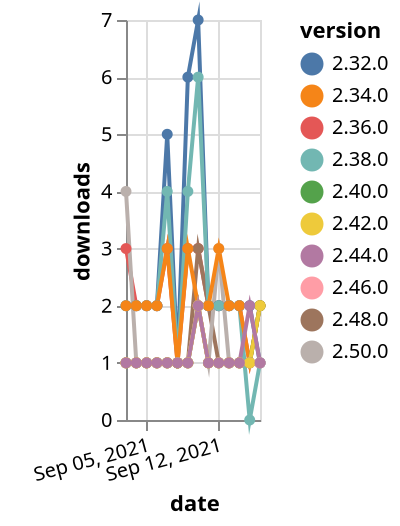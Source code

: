 {"$schema": "https://vega.github.io/schema/vega-lite/v5.json", "description": "A simple bar chart with embedded data.", "data": {"values": [{"date": "2021-09-03", "total": 2608, "delta": 3, "version": "2.36.0"}, {"date": "2021-09-04", "total": 2610, "delta": 2, "version": "2.36.0"}, {"date": "2021-09-05", "total": 2612, "delta": 2, "version": "2.36.0"}, {"date": "2021-09-06", "total": 2614, "delta": 2, "version": "2.36.0"}, {"date": "2021-09-07", "total": 2617, "delta": 3, "version": "2.36.0"}, {"date": "2021-09-08", "total": 2618, "delta": 1, "version": "2.36.0"}, {"date": "2021-09-09", "total": 2621, "delta": 3, "version": "2.36.0"}, {"date": "2021-09-10", "total": 2624, "delta": 3, "version": "2.36.0"}, {"date": "2021-09-11", "total": 2626, "delta": 2, "version": "2.36.0"}, {"date": "2021-09-12", "total": 2628, "delta": 2, "version": "2.36.0"}, {"date": "2021-09-13", "total": 2630, "delta": 2, "version": "2.36.0"}, {"date": "2021-09-14", "total": 2632, "delta": 2, "version": "2.36.0"}, {"date": "2021-09-15", "total": 2633, "delta": 1, "version": "2.36.0"}, {"date": "2021-09-16", "total": 2635, "delta": 2, "version": "2.36.0"}, {"date": "2021-09-03", "total": 204, "delta": 1, "version": "2.48.0"}, {"date": "2021-09-04", "total": 205, "delta": 1, "version": "2.48.0"}, {"date": "2021-09-05", "total": 206, "delta": 1, "version": "2.48.0"}, {"date": "2021-09-06", "total": 207, "delta": 1, "version": "2.48.0"}, {"date": "2021-09-07", "total": 208, "delta": 1, "version": "2.48.0"}, {"date": "2021-09-08", "total": 209, "delta": 1, "version": "2.48.0"}, {"date": "2021-09-09", "total": 210, "delta": 1, "version": "2.48.0"}, {"date": "2021-09-10", "total": 213, "delta": 3, "version": "2.48.0"}, {"date": "2021-09-11", "total": 215, "delta": 2, "version": "2.48.0"}, {"date": "2021-09-12", "total": 216, "delta": 1, "version": "2.48.0"}, {"date": "2021-09-13", "total": 217, "delta": 1, "version": "2.48.0"}, {"date": "2021-09-14", "total": 218, "delta": 1, "version": "2.48.0"}, {"date": "2021-09-15", "total": 219, "delta": 1, "version": "2.48.0"}, {"date": "2021-09-16", "total": 220, "delta": 1, "version": "2.48.0"}, {"date": "2021-09-03", "total": 3661, "delta": 2, "version": "2.32.0"}, {"date": "2021-09-04", "total": 3663, "delta": 2, "version": "2.32.0"}, {"date": "2021-09-05", "total": 3665, "delta": 2, "version": "2.32.0"}, {"date": "2021-09-06", "total": 3667, "delta": 2, "version": "2.32.0"}, {"date": "2021-09-07", "total": 3672, "delta": 5, "version": "2.32.0"}, {"date": "2021-09-08", "total": 3673, "delta": 1, "version": "2.32.0"}, {"date": "2021-09-09", "total": 3679, "delta": 6, "version": "2.32.0"}, {"date": "2021-09-10", "total": 3686, "delta": 7, "version": "2.32.0"}, {"date": "2021-09-11", "total": 3688, "delta": 2, "version": "2.32.0"}, {"date": "2021-09-12", "total": 3690, "delta": 2, "version": "2.32.0"}, {"date": "2021-09-13", "total": 3692, "delta": 2, "version": "2.32.0"}, {"date": "2021-09-14", "total": 3694, "delta": 2, "version": "2.32.0"}, {"date": "2021-09-15", "total": 3696, "delta": 2, "version": "2.32.0"}, {"date": "2021-09-16", "total": 3697, "delta": 1, "version": "2.32.0"}, {"date": "2021-09-03", "total": 130, "delta": 4, "version": "2.50.0"}, {"date": "2021-09-04", "total": 131, "delta": 1, "version": "2.50.0"}, {"date": "2021-09-05", "total": 132, "delta": 1, "version": "2.50.0"}, {"date": "2021-09-06", "total": 133, "delta": 1, "version": "2.50.0"}, {"date": "2021-09-07", "total": 134, "delta": 1, "version": "2.50.0"}, {"date": "2021-09-08", "total": 135, "delta": 1, "version": "2.50.0"}, {"date": "2021-09-09", "total": 136, "delta": 1, "version": "2.50.0"}, {"date": "2021-09-10", "total": 138, "delta": 2, "version": "2.50.0"}, {"date": "2021-09-11", "total": 139, "delta": 1, "version": "2.50.0"}, {"date": "2021-09-12", "total": 142, "delta": 3, "version": "2.50.0"}, {"date": "2021-09-13", "total": 143, "delta": 1, "version": "2.50.0"}, {"date": "2021-09-14", "total": 144, "delta": 1, "version": "2.50.0"}, {"date": "2021-09-15", "total": 145, "delta": 1, "version": "2.50.0"}, {"date": "2021-09-16", "total": 146, "delta": 1, "version": "2.50.0"}, {"date": "2021-09-03", "total": 2510, "delta": 2, "version": "2.38.0"}, {"date": "2021-09-04", "total": 2512, "delta": 2, "version": "2.38.0"}, {"date": "2021-09-05", "total": 2514, "delta": 2, "version": "2.38.0"}, {"date": "2021-09-06", "total": 2516, "delta": 2, "version": "2.38.0"}, {"date": "2021-09-07", "total": 2520, "delta": 4, "version": "2.38.0"}, {"date": "2021-09-08", "total": 2521, "delta": 1, "version": "2.38.0"}, {"date": "2021-09-09", "total": 2525, "delta": 4, "version": "2.38.0"}, {"date": "2021-09-10", "total": 2531, "delta": 6, "version": "2.38.0"}, {"date": "2021-09-11", "total": 2533, "delta": 2, "version": "2.38.0"}, {"date": "2021-09-12", "total": 2535, "delta": 2, "version": "2.38.0"}, {"date": "2021-09-13", "total": 2537, "delta": 2, "version": "2.38.0"}, {"date": "2021-09-14", "total": 2539, "delta": 2, "version": "2.38.0"}, {"date": "2021-09-15", "total": 2539, "delta": 0, "version": "2.38.0"}, {"date": "2021-09-16", "total": 2540, "delta": 1, "version": "2.38.0"}, {"date": "2021-09-03", "total": 2607, "delta": 2, "version": "2.34.0"}, {"date": "2021-09-04", "total": 2609, "delta": 2, "version": "2.34.0"}, {"date": "2021-09-05", "total": 2611, "delta": 2, "version": "2.34.0"}, {"date": "2021-09-06", "total": 2613, "delta": 2, "version": "2.34.0"}, {"date": "2021-09-07", "total": 2616, "delta": 3, "version": "2.34.0"}, {"date": "2021-09-08", "total": 2617, "delta": 1, "version": "2.34.0"}, {"date": "2021-09-09", "total": 2620, "delta": 3, "version": "2.34.0"}, {"date": "2021-09-10", "total": 2622, "delta": 2, "version": "2.34.0"}, {"date": "2021-09-11", "total": 2624, "delta": 2, "version": "2.34.0"}, {"date": "2021-09-12", "total": 2627, "delta": 3, "version": "2.34.0"}, {"date": "2021-09-13", "total": 2629, "delta": 2, "version": "2.34.0"}, {"date": "2021-09-14", "total": 2631, "delta": 2, "version": "2.34.0"}, {"date": "2021-09-15", "total": 2632, "delta": 1, "version": "2.34.0"}, {"date": "2021-09-16", "total": 2634, "delta": 2, "version": "2.34.0"}, {"date": "2021-09-03", "total": 266, "delta": 1, "version": "2.40.0"}, {"date": "2021-09-04", "total": 267, "delta": 1, "version": "2.40.0"}, {"date": "2021-09-05", "total": 268, "delta": 1, "version": "2.40.0"}, {"date": "2021-09-06", "total": 269, "delta": 1, "version": "2.40.0"}, {"date": "2021-09-07", "total": 270, "delta": 1, "version": "2.40.0"}, {"date": "2021-09-08", "total": 271, "delta": 1, "version": "2.40.0"}, {"date": "2021-09-09", "total": 272, "delta": 1, "version": "2.40.0"}, {"date": "2021-09-10", "total": 274, "delta": 2, "version": "2.40.0"}, {"date": "2021-09-11", "total": 275, "delta": 1, "version": "2.40.0"}, {"date": "2021-09-12", "total": 276, "delta": 1, "version": "2.40.0"}, {"date": "2021-09-13", "total": 277, "delta": 1, "version": "2.40.0"}, {"date": "2021-09-14", "total": 278, "delta": 1, "version": "2.40.0"}, {"date": "2021-09-15", "total": 279, "delta": 1, "version": "2.40.0"}, {"date": "2021-09-16", "total": 281, "delta": 2, "version": "2.40.0"}, {"date": "2021-09-03", "total": 177, "delta": 1, "version": "2.46.0"}, {"date": "2021-09-04", "total": 178, "delta": 1, "version": "2.46.0"}, {"date": "2021-09-05", "total": 179, "delta": 1, "version": "2.46.0"}, {"date": "2021-09-06", "total": 180, "delta": 1, "version": "2.46.0"}, {"date": "2021-09-07", "total": 181, "delta": 1, "version": "2.46.0"}, {"date": "2021-09-08", "total": 182, "delta": 1, "version": "2.46.0"}, {"date": "2021-09-09", "total": 183, "delta": 1, "version": "2.46.0"}, {"date": "2021-09-10", "total": 185, "delta": 2, "version": "2.46.0"}, {"date": "2021-09-11", "total": 186, "delta": 1, "version": "2.46.0"}, {"date": "2021-09-12", "total": 187, "delta": 1, "version": "2.46.0"}, {"date": "2021-09-13", "total": 188, "delta": 1, "version": "2.46.0"}, {"date": "2021-09-14", "total": 189, "delta": 1, "version": "2.46.0"}, {"date": "2021-09-15", "total": 190, "delta": 1, "version": "2.46.0"}, {"date": "2021-09-16", "total": 191, "delta": 1, "version": "2.46.0"}, {"date": "2021-09-03", "total": 203, "delta": 1, "version": "2.42.0"}, {"date": "2021-09-04", "total": 204, "delta": 1, "version": "2.42.0"}, {"date": "2021-09-05", "total": 205, "delta": 1, "version": "2.42.0"}, {"date": "2021-09-06", "total": 206, "delta": 1, "version": "2.42.0"}, {"date": "2021-09-07", "total": 207, "delta": 1, "version": "2.42.0"}, {"date": "2021-09-08", "total": 208, "delta": 1, "version": "2.42.0"}, {"date": "2021-09-09", "total": 209, "delta": 1, "version": "2.42.0"}, {"date": "2021-09-10", "total": 211, "delta": 2, "version": "2.42.0"}, {"date": "2021-09-11", "total": 212, "delta": 1, "version": "2.42.0"}, {"date": "2021-09-12", "total": 213, "delta": 1, "version": "2.42.0"}, {"date": "2021-09-13", "total": 214, "delta": 1, "version": "2.42.0"}, {"date": "2021-09-14", "total": 215, "delta": 1, "version": "2.42.0"}, {"date": "2021-09-15", "total": 216, "delta": 1, "version": "2.42.0"}, {"date": "2021-09-16", "total": 218, "delta": 2, "version": "2.42.0"}, {"date": "2021-09-03", "total": 206, "delta": 1, "version": "2.44.0"}, {"date": "2021-09-04", "total": 207, "delta": 1, "version": "2.44.0"}, {"date": "2021-09-05", "total": 208, "delta": 1, "version": "2.44.0"}, {"date": "2021-09-06", "total": 209, "delta": 1, "version": "2.44.0"}, {"date": "2021-09-07", "total": 210, "delta": 1, "version": "2.44.0"}, {"date": "2021-09-08", "total": 211, "delta": 1, "version": "2.44.0"}, {"date": "2021-09-09", "total": 212, "delta": 1, "version": "2.44.0"}, {"date": "2021-09-10", "total": 214, "delta": 2, "version": "2.44.0"}, {"date": "2021-09-11", "total": 215, "delta": 1, "version": "2.44.0"}, {"date": "2021-09-12", "total": 216, "delta": 1, "version": "2.44.0"}, {"date": "2021-09-13", "total": 217, "delta": 1, "version": "2.44.0"}, {"date": "2021-09-14", "total": 218, "delta": 1, "version": "2.44.0"}, {"date": "2021-09-15", "total": 220, "delta": 2, "version": "2.44.0"}, {"date": "2021-09-16", "total": 221, "delta": 1, "version": "2.44.0"}]}, "width": "container", "mark": {"type": "line", "point": {"filled": true}}, "encoding": {"x": {"field": "date", "type": "temporal", "timeUnit": "yearmonthdate", "title": "date", "axis": {"labelAngle": -15}}, "y": {"field": "delta", "type": "quantitative", "title": "downloads"}, "color": {"field": "version", "type": "nominal"}, "tooltip": {"field": "delta"}}}